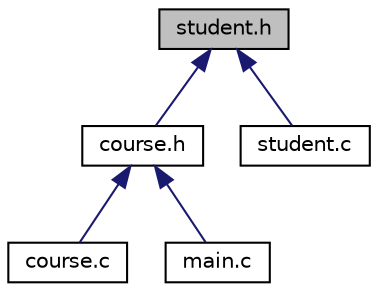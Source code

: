 digraph "student.h"
{
 // LATEX_PDF_SIZE
  edge [fontname="Helvetica",fontsize="10",labelfontname="Helvetica",labelfontsize="10"];
  node [fontname="Helvetica",fontsize="10",shape=record];
  Node1 [label="student.h",height=0.2,width=0.4,color="black", fillcolor="grey75", style="filled", fontcolor="black",tooltip="Header for Student struct typedef."];
  Node1 -> Node2 [dir="back",color="midnightblue",fontsize="10",style="solid",fontname="Helvetica"];
  Node2 [label="course.h",height=0.2,width=0.4,color="black", fillcolor="white", style="filled",URL="$course_8h.html",tooltip="Header file for Course struct typedef. Depends on Student."];
  Node2 -> Node3 [dir="back",color="midnightblue",fontsize="10",style="solid",fontname="Helvetica"];
  Node3 [label="course.c",height=0.2,width=0.4,color="black", fillcolor="white", style="filled",URL="$course_8c.html",tooltip="Implementation for Course."];
  Node2 -> Node4 [dir="back",color="midnightblue",fontsize="10",style="solid",fontname="Helvetica"];
  Node4 [label="main.c",height=0.2,width=0.4,color="black", fillcolor="white", style="filled",URL="$main_8c.html",tooltip=" "];
  Node1 -> Node5 [dir="back",color="midnightblue",fontsize="10",style="solid",fontname="Helvetica"];
  Node5 [label="student.c",height=0.2,width=0.4,color="black", fillcolor="white", style="filled",URL="$student_8c.html",tooltip="Implementation for Student."];
}
